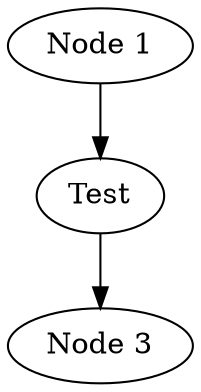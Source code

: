 
digraph "Test 1" {
    "Node 1";
    "Node 2" [label="Test"];
    "Node 3";
    
    "Node 1" -> "Node 2";
    "Node 2" -> "Node 3";
}
